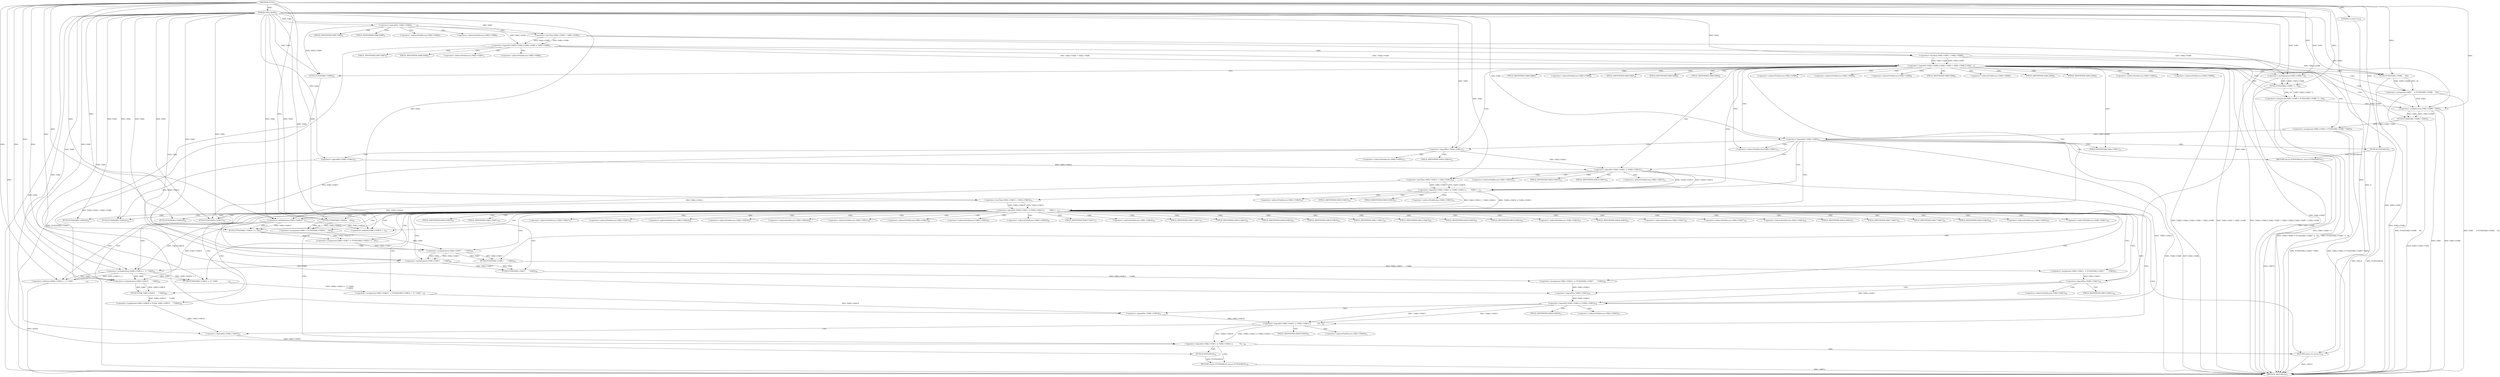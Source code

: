 digraph "FUN1" {  
"8" [label = <(METHOD,FUN1)<SUB>1</SUB>> ]
"206" [label = <(METHOD_RETURN,int)<SUB>1</SUB>> ]
"9" [label = <(PARAM,VAR1 *VAR2)<SUB>1</SUB>> ]
"204" [label = <(RETURN,return 0;,return 0;)<SUB>35</SUB>> ]
"13" [label = <(&lt;operator&gt;.logicalOr,!VAR2-&gt;VAR4 || VAR2-&gt;VAR5 &lt; VAR2-&gt;VAR6 || VAR2-...)<SUB>5</SUB>> ]
"76" [label = <(&lt;operator&gt;.logicalOr,!VAR2-&gt;VAR11 || !VAR2-&gt;VAR12 ||
         VAR2-&gt;...)<SUB>13</SUB>> ]
"205" [label = <(LITERAL,0,return 0;)<SUB>35</SUB>> ]
"34" [label = <(&lt;operator&gt;.assignment,VAR2-&gt;VAR9 = FUN2(VAR2-&gt;VAR6 * 3, 16))<SUB>6</SUB>> ]
"45" [label = <(&lt;operator&gt;.assignment,VAR3     = FUN2(VAR2-&gt;VAR8,    16))<SUB>7</SUB>> ]
"52" [label = <(FUN3,FUN3(VAR2-&gt;VAR4))<SUB>8</SUB>> ]
"56" [label = <(&lt;operator&gt;.assignment,VAR2-&gt;VAR4 = FUN4(VAR2-&gt;VAR9 * VAR3))<SUB>9</SUB>> ]
"102" [label = <(&lt;operator&gt;.assignment,VAR2-&gt;VAR17 = FUN2(VAR2-&gt;VAR14 * 3, 16))<SUB>17</SUB>> ]
"113" [label = <(&lt;operator&gt;.assignment,VAR3 = FUN2(VAR2-&gt;VAR16,    16))<SUB>20</SUB>> ]
"120" [label = <(FUN3,FUN3(VAR2-&gt;VAR11))<SUB>21</SUB>> ]
"124" [label = <(FUN3,FUN3(VAR2-&gt;VAR12))<SUB>22</SUB>> ]
"128" [label = <(FUN3,FUN3(VAR2-&gt;VAR18))<SUB>23</SUB>> ]
"132" [label = <(FUN3,FUN3(VAR2-&gt;VAR19))<SUB>24</SUB>> ]
"136" [label = <(&lt;operator&gt;.assignment,VAR2-&gt;VAR11  = FUN4(VAR2-&gt;VAR17      * VAR3))<SUB>25</SUB>> ]
"146" [label = <(&lt;operator&gt;.assignment,VAR2-&gt;VAR12   = FUN4(VAR2-&gt;VAR17      * VAR3))<SUB>26</SUB>> ]
"156" [label = <(&lt;operator&gt;.assignment,VAR2-&gt;VAR18   = FUN4((VAR2-&gt;VAR14 + 1) * VAR3
 ...)<SUB>27</SUB>> ]
"170" [label = <(&lt;operator&gt;.assignment,VAR2-&gt;VAR19 = FUN4( VAR2-&gt;VAR14      * VAR3))<SUB>29</SUB>> ]
"14" [label = <(&lt;operator&gt;.logicalOr,!VAR2-&gt;VAR4 || VAR2-&gt;VAR5 &lt; VAR2-&gt;VAR6)<SUB>5</SUB>> ]
"26" [label = <(&lt;operator&gt;.lessThan,VAR2-&gt;VAR7 &lt; VAR2-&gt;VAR8)<SUB>5</SUB>> ]
"67" [label = <(&lt;operator&gt;.logicalNot,!VAR2-&gt;VAR4)<SUB>10</SUB>> ]
"77" [label = <(&lt;operator&gt;.logicalOr,!VAR2-&gt;VAR11 || !VAR2-&gt;VAR12 ||
         VAR2-&gt;...)<SUB>13</SUB>> ]
"94" [label = <(&lt;operator&gt;.lessThan,VAR2-&gt;VAR15 &lt; VAR2-&gt;VAR16)<SUB>15</SUB>> ]
"181" [label = <(&lt;operator&gt;.logicalOr,!VAR2-&gt;VAR11 || !VAR2-&gt;VAR12 ||
            !VA...)<SUB>30</SUB>> ]
"15" [label = <(&lt;operator&gt;.logicalNot,!VAR2-&gt;VAR4)<SUB>5</SUB>> ]
"19" [label = <(&lt;operator&gt;.lessThan,VAR2-&gt;VAR5 &lt; VAR2-&gt;VAR6)<SUB>5</SUB>> ]
"38" [label = <(FUN2,FUN2(VAR2-&gt;VAR6 * 3, 16))<SUB>6</SUB>> ]
"47" [label = <(FUN2,FUN2(VAR2-&gt;VAR8,    16))<SUB>7</SUB>> ]
"60" [label = <(FUN4,FUN4(VAR2-&gt;VAR9 * VAR3))<SUB>9</SUB>> ]
"72" [label = <(RETURN,return FUN5(VAR10);,return FUN5(VAR10);)<SUB>11</SUB>> ]
"78" [label = <(&lt;operator&gt;.logicalOr,!VAR2-&gt;VAR11 || !VAR2-&gt;VAR12)<SUB>13</SUB>> ]
"87" [label = <(&lt;operator&gt;.lessThan,VAR2-&gt;VAR13 &lt; VAR2-&gt;VAR14)<SUB>14</SUB>> ]
"106" [label = <(FUN2,FUN2(VAR2-&gt;VAR14 * 3, 16))<SUB>17</SUB>> ]
"115" [label = <(FUN2,FUN2(VAR2-&gt;VAR16,    16))<SUB>20</SUB>> ]
"140" [label = <(FUN4,FUN4(VAR2-&gt;VAR17      * VAR3))<SUB>25</SUB>> ]
"150" [label = <(FUN4,FUN4(VAR2-&gt;VAR17      * VAR3))<SUB>26</SUB>> ]
"160" [label = <(FUN4,FUN4((VAR2-&gt;VAR14 + 1) * VAR3
                 ...)<SUB>27</SUB>> ]
"174" [label = <(FUN4,FUN4( VAR2-&gt;VAR14      * VAR3))<SUB>29</SUB>> ]
"201" [label = <(RETURN,return FUN5(VAR10);,return FUN5(VAR10);)<SUB>32</SUB>> ]
"39" [label = <(&lt;operator&gt;.multiplication,VAR2-&gt;VAR6 * 3)<SUB>6</SUB>> ]
"61" [label = <(&lt;operator&gt;.multiplication,VAR2-&gt;VAR9 * VAR3)<SUB>9</SUB>> ]
"73" [label = <(FUN5,FUN5(VAR10))<SUB>11</SUB>> ]
"79" [label = <(&lt;operator&gt;.logicalNot,!VAR2-&gt;VAR11)<SUB>13</SUB>> ]
"83" [label = <(&lt;operator&gt;.logicalNot,!VAR2-&gt;VAR12)<SUB>13</SUB>> ]
"107" [label = <(&lt;operator&gt;.multiplication,VAR2-&gt;VAR14 * 3)<SUB>17</SUB>> ]
"141" [label = <(&lt;operator&gt;.multiplication,VAR2-&gt;VAR17      * VAR3)<SUB>25</SUB>> ]
"151" [label = <(&lt;operator&gt;.multiplication,VAR2-&gt;VAR17      * VAR3)<SUB>26</SUB>> ]
"161" [label = <(&lt;operator&gt;.addition,(VAR2-&gt;VAR14 + 1) * VAR3
                      ...)<SUB>27</SUB>> ]
"175" [label = <(&lt;operator&gt;.multiplication,VAR2-&gt;VAR14      * VAR3)<SUB>29</SUB>> ]
"182" [label = <(&lt;operator&gt;.logicalOr,!VAR2-&gt;VAR11 || !VAR2-&gt;VAR12 ||
            !VA...)<SUB>30</SUB>> ]
"196" [label = <(&lt;operator&gt;.logicalNot,!VAR2-&gt;VAR19)<SUB>31</SUB>> ]
"202" [label = <(FUN5,FUN5(VAR10))<SUB>32</SUB>> ]
"162" [label = <(&lt;operator&gt;.multiplication,(VAR2-&gt;VAR14 + 1) * VAR3)<SUB>27</SUB>> ]
"183" [label = <(&lt;operator&gt;.logicalOr,!VAR2-&gt;VAR11 || !VAR2-&gt;VAR12)<SUB>30</SUB>> ]
"192" [label = <(&lt;operator&gt;.logicalNot,!VAR2-&gt;VAR18)<SUB>31</SUB>> ]
"163" [label = <(&lt;operator&gt;.addition,VAR2-&gt;VAR14 + 1)<SUB>27</SUB>> ]
"184" [label = <(&lt;operator&gt;.logicalNot,!VAR2-&gt;VAR11)<SUB>30</SUB>> ]
"188" [label = <(&lt;operator&gt;.logicalNot,!VAR2-&gt;VAR12)<SUB>30</SUB>> ]
"27" [label = <(&lt;operator&gt;.indirectFieldAccess,VAR2-&gt;VAR7)<SUB>5</SUB>> ]
"30" [label = <(&lt;operator&gt;.indirectFieldAccess,VAR2-&gt;VAR8)<SUB>5</SUB>> ]
"35" [label = <(&lt;operator&gt;.indirectFieldAccess,VAR2-&gt;VAR9)<SUB>6</SUB>> ]
"53" [label = <(&lt;operator&gt;.indirectFieldAccess,VAR2-&gt;VAR4)<SUB>8</SUB>> ]
"57" [label = <(&lt;operator&gt;.indirectFieldAccess,VAR2-&gt;VAR4)<SUB>9</SUB>> ]
"95" [label = <(&lt;operator&gt;.indirectFieldAccess,VAR2-&gt;VAR15)<SUB>15</SUB>> ]
"98" [label = <(&lt;operator&gt;.indirectFieldAccess,VAR2-&gt;VAR16)<SUB>15</SUB>> ]
"103" [label = <(&lt;operator&gt;.indirectFieldAccess,VAR2-&gt;VAR17)<SUB>17</SUB>> ]
"121" [label = <(&lt;operator&gt;.indirectFieldAccess,VAR2-&gt;VAR11)<SUB>21</SUB>> ]
"125" [label = <(&lt;operator&gt;.indirectFieldAccess,VAR2-&gt;VAR12)<SUB>22</SUB>> ]
"129" [label = <(&lt;operator&gt;.indirectFieldAccess,VAR2-&gt;VAR18)<SUB>23</SUB>> ]
"133" [label = <(&lt;operator&gt;.indirectFieldAccess,VAR2-&gt;VAR19)<SUB>24</SUB>> ]
"137" [label = <(&lt;operator&gt;.indirectFieldAccess,VAR2-&gt;VAR11)<SUB>25</SUB>> ]
"147" [label = <(&lt;operator&gt;.indirectFieldAccess,VAR2-&gt;VAR12)<SUB>26</SUB>> ]
"157" [label = <(&lt;operator&gt;.indirectFieldAccess,VAR2-&gt;VAR18)<SUB>27</SUB>> ]
"171" [label = <(&lt;operator&gt;.indirectFieldAccess,VAR2-&gt;VAR19)<SUB>29</SUB>> ]
"20" [label = <(&lt;operator&gt;.indirectFieldAccess,VAR2-&gt;VAR5)<SUB>5</SUB>> ]
"23" [label = <(&lt;operator&gt;.indirectFieldAccess,VAR2-&gt;VAR6)<SUB>5</SUB>> ]
"29" [label = <(FIELD_IDENTIFIER,VAR7,VAR7)<SUB>5</SUB>> ]
"32" [label = <(FIELD_IDENTIFIER,VAR8,VAR8)<SUB>5</SUB>> ]
"37" [label = <(FIELD_IDENTIFIER,VAR9,VAR9)<SUB>6</SUB>> ]
"48" [label = <(&lt;operator&gt;.indirectFieldAccess,VAR2-&gt;VAR8)<SUB>7</SUB>> ]
"55" [label = <(FIELD_IDENTIFIER,VAR4,VAR4)<SUB>8</SUB>> ]
"59" [label = <(FIELD_IDENTIFIER,VAR4,VAR4)<SUB>9</SUB>> ]
"68" [label = <(&lt;operator&gt;.indirectFieldAccess,VAR2-&gt;VAR4)<SUB>10</SUB>> ]
"88" [label = <(&lt;operator&gt;.indirectFieldAccess,VAR2-&gt;VAR13)<SUB>14</SUB>> ]
"91" [label = <(&lt;operator&gt;.indirectFieldAccess,VAR2-&gt;VAR14)<SUB>14</SUB>> ]
"97" [label = <(FIELD_IDENTIFIER,VAR15,VAR15)<SUB>15</SUB>> ]
"100" [label = <(FIELD_IDENTIFIER,VAR16,VAR16)<SUB>15</SUB>> ]
"105" [label = <(FIELD_IDENTIFIER,VAR17,VAR17)<SUB>17</SUB>> ]
"116" [label = <(&lt;operator&gt;.indirectFieldAccess,VAR2-&gt;VAR16)<SUB>20</SUB>> ]
"123" [label = <(FIELD_IDENTIFIER,VAR11,VAR11)<SUB>21</SUB>> ]
"127" [label = <(FIELD_IDENTIFIER,VAR12,VAR12)<SUB>22</SUB>> ]
"131" [label = <(FIELD_IDENTIFIER,VAR18,VAR18)<SUB>23</SUB>> ]
"135" [label = <(FIELD_IDENTIFIER,VAR19,VAR19)<SUB>24</SUB>> ]
"139" [label = <(FIELD_IDENTIFIER,VAR11,VAR11)<SUB>25</SUB>> ]
"149" [label = <(FIELD_IDENTIFIER,VAR12,VAR12)<SUB>26</SUB>> ]
"159" [label = <(FIELD_IDENTIFIER,VAR18,VAR18)<SUB>27</SUB>> ]
"173" [label = <(FIELD_IDENTIFIER,VAR19,VAR19)<SUB>29</SUB>> ]
"22" [label = <(FIELD_IDENTIFIER,VAR5,VAR5)<SUB>5</SUB>> ]
"25" [label = <(FIELD_IDENTIFIER,VAR6,VAR6)<SUB>5</SUB>> ]
"40" [label = <(&lt;operator&gt;.indirectFieldAccess,VAR2-&gt;VAR6)<SUB>6</SUB>> ]
"50" [label = <(FIELD_IDENTIFIER,VAR8,VAR8)<SUB>7</SUB>> ]
"62" [label = <(&lt;operator&gt;.indirectFieldAccess,VAR2-&gt;VAR9)<SUB>9</SUB>> ]
"70" [label = <(FIELD_IDENTIFIER,VAR4,VAR4)<SUB>10</SUB>> ]
"80" [label = <(&lt;operator&gt;.indirectFieldAccess,VAR2-&gt;VAR11)<SUB>13</SUB>> ]
"84" [label = <(&lt;operator&gt;.indirectFieldAccess,VAR2-&gt;VAR12)<SUB>13</SUB>> ]
"90" [label = <(FIELD_IDENTIFIER,VAR13,VAR13)<SUB>14</SUB>> ]
"93" [label = <(FIELD_IDENTIFIER,VAR14,VAR14)<SUB>14</SUB>> ]
"108" [label = <(&lt;operator&gt;.indirectFieldAccess,VAR2-&gt;VAR14)<SUB>17</SUB>> ]
"118" [label = <(FIELD_IDENTIFIER,VAR16,VAR16)<SUB>20</SUB>> ]
"142" [label = <(&lt;operator&gt;.indirectFieldAccess,VAR2-&gt;VAR17)<SUB>25</SUB>> ]
"152" [label = <(&lt;operator&gt;.indirectFieldAccess,VAR2-&gt;VAR17)<SUB>26</SUB>> ]
"176" [label = <(&lt;operator&gt;.indirectFieldAccess,VAR2-&gt;VAR14)<SUB>29</SUB>> ]
"197" [label = <(&lt;operator&gt;.indirectFieldAccess,VAR2-&gt;VAR19)<SUB>31</SUB>> ]
"42" [label = <(FIELD_IDENTIFIER,VAR6,VAR6)<SUB>6</SUB>> ]
"64" [label = <(FIELD_IDENTIFIER,VAR9,VAR9)<SUB>9</SUB>> ]
"82" [label = <(FIELD_IDENTIFIER,VAR11,VAR11)<SUB>13</SUB>> ]
"86" [label = <(FIELD_IDENTIFIER,VAR12,VAR12)<SUB>13</SUB>> ]
"110" [label = <(FIELD_IDENTIFIER,VAR14,VAR14)<SUB>17</SUB>> ]
"144" [label = <(FIELD_IDENTIFIER,VAR17,VAR17)<SUB>25</SUB>> ]
"154" [label = <(FIELD_IDENTIFIER,VAR17,VAR17)<SUB>26</SUB>> ]
"178" [label = <(FIELD_IDENTIFIER,VAR14,VAR14)<SUB>29</SUB>> ]
"193" [label = <(&lt;operator&gt;.indirectFieldAccess,VAR2-&gt;VAR18)<SUB>31</SUB>> ]
"199" [label = <(FIELD_IDENTIFIER,VAR19,VAR19)<SUB>31</SUB>> ]
"164" [label = <(&lt;operator&gt;.indirectFieldAccess,VAR2-&gt;VAR14)<SUB>27</SUB>> ]
"185" [label = <(&lt;operator&gt;.indirectFieldAccess,VAR2-&gt;VAR11)<SUB>30</SUB>> ]
"189" [label = <(&lt;operator&gt;.indirectFieldAccess,VAR2-&gt;VAR12)<SUB>30</SUB>> ]
"195" [label = <(FIELD_IDENTIFIER,VAR18,VAR18)<SUB>31</SUB>> ]
"166" [label = <(FIELD_IDENTIFIER,VAR14,VAR14)<SUB>27</SUB>> ]
"187" [label = <(FIELD_IDENTIFIER,VAR11,VAR11)<SUB>30</SUB>> ]
"191" [label = <(FIELD_IDENTIFIER,VAR12,VAR12)<SUB>30</SUB>> ]
  "204" -> "206"  [ label = "DDG: &lt;RET&gt;"] 
  "201" -> "206"  [ label = "DDG: &lt;RET&gt;"] 
  "72" -> "206"  [ label = "DDG: &lt;RET&gt;"] 
  "9" -> "206"  [ label = "DDG: VAR2"] 
  "19" -> "206"  [ label = "DDG: VAR2-&gt;VAR5"] 
  "14" -> "206"  [ label = "DDG: VAR2-&gt;VAR5 &lt; VAR2-&gt;VAR6"] 
  "13" -> "206"  [ label = "DDG: !VAR2-&gt;VAR4 || VAR2-&gt;VAR5 &lt; VAR2-&gt;VAR6"] 
  "26" -> "206"  [ label = "DDG: VAR2-&gt;VAR7"] 
  "13" -> "206"  [ label = "DDG: VAR2-&gt;VAR7 &lt; VAR2-&gt;VAR8"] 
  "13" -> "206"  [ label = "DDG: !VAR2-&gt;VAR4 || VAR2-&gt;VAR5 &lt; VAR2-&gt;VAR6 || VAR2-&gt;VAR7 &lt; VAR2-&gt;VAR8"] 
  "39" -> "206"  [ label = "DDG: VAR2-&gt;VAR6"] 
  "38" -> "206"  [ label = "DDG: VAR2-&gt;VAR6 * 3"] 
  "34" -> "206"  [ label = "DDG: FUN2(VAR2-&gt;VAR6 * 3, 16)"] 
  "34" -> "206"  [ label = "DDG: VAR2-&gt;VAR9 = FUN2(VAR2-&gt;VAR6 * 3, 16)"] 
  "47" -> "206"  [ label = "DDG: VAR2-&gt;VAR8"] 
  "45" -> "206"  [ label = "DDG: FUN2(VAR2-&gt;VAR8,    16)"] 
  "45" -> "206"  [ label = "DDG: VAR3     = FUN2(VAR2-&gt;VAR8,    16)"] 
  "52" -> "206"  [ label = "DDG: FUN3(VAR2-&gt;VAR4)"] 
  "61" -> "206"  [ label = "DDG: VAR2-&gt;VAR9"] 
  "61" -> "206"  [ label = "DDG: VAR3"] 
  "60" -> "206"  [ label = "DDG: VAR2-&gt;VAR9 * VAR3"] 
  "56" -> "206"  [ label = "DDG: FUN4(VAR2-&gt;VAR9 * VAR3)"] 
  "56" -> "206"  [ label = "DDG: VAR2-&gt;VAR4 = FUN4(VAR2-&gt;VAR9 * VAR3)"] 
  "67" -> "206"  [ label = "DDG: VAR2-&gt;VAR4"] 
  "67" -> "206"  [ label = "DDG: !VAR2-&gt;VAR4"] 
  "73" -> "206"  [ label = "DDG: VAR10"] 
  "73" -> "206"  [ label = "DDG: FUN5(VAR10)"] 
  "161" -> "206"  [ label = "DDG: VAR20"] 
  "8" -> "9"  [ label = "DDG: "] 
  "205" -> "204"  [ label = "DDG: 0"] 
  "8" -> "204"  [ label = "DDG: "] 
  "8" -> "205"  [ label = "DDG: "] 
  "14" -> "13"  [ label = "DDG: !VAR2-&gt;VAR4"] 
  "14" -> "13"  [ label = "DDG: VAR2-&gt;VAR5 &lt; VAR2-&gt;VAR6"] 
  "26" -> "13"  [ label = "DDG: VAR2-&gt;VAR7"] 
  "26" -> "13"  [ label = "DDG: VAR2-&gt;VAR8"] 
  "38" -> "34"  [ label = "DDG: VAR2-&gt;VAR6 * 3"] 
  "38" -> "34"  [ label = "DDG: 16"] 
  "47" -> "45"  [ label = "DDG: VAR2-&gt;VAR8"] 
  "47" -> "45"  [ label = "DDG: 16"] 
  "60" -> "56"  [ label = "DDG: VAR2-&gt;VAR9 * VAR3"] 
  "77" -> "76"  [ label = "DDG: !VAR2-&gt;VAR11 || !VAR2-&gt;VAR12"] 
  "77" -> "76"  [ label = "DDG: VAR2-&gt;VAR13 &lt; VAR2-&gt;VAR14"] 
  "94" -> "76"  [ label = "DDG: VAR2-&gt;VAR15"] 
  "94" -> "76"  [ label = "DDG: VAR2-&gt;VAR16"] 
  "106" -> "102"  [ label = "DDG: VAR2-&gt;VAR14 * 3"] 
  "106" -> "102"  [ label = "DDG: 16"] 
  "115" -> "113"  [ label = "DDG: VAR2-&gt;VAR16"] 
  "115" -> "113"  [ label = "DDG: 16"] 
  "140" -> "136"  [ label = "DDG: VAR2-&gt;VAR17      * VAR3"] 
  "150" -> "146"  [ label = "DDG: VAR2-&gt;VAR17      * VAR3"] 
  "160" -> "156"  [ label = "DDG: (VAR2-&gt;VAR14 + 1) * VAR3
                                    + VAR20"] 
  "174" -> "170"  [ label = "DDG: VAR2-&gt;VAR14      * VAR3"] 
  "15" -> "14"  [ label = "DDG: VAR2-&gt;VAR4"] 
  "19" -> "14"  [ label = "DDG: VAR2-&gt;VAR5"] 
  "19" -> "14"  [ label = "DDG: VAR2-&gt;VAR6"] 
  "9" -> "26"  [ label = "DDG: VAR2"] 
  "9" -> "52"  [ label = "DDG: VAR2"] 
  "15" -> "52"  [ label = "DDG: VAR2-&gt;VAR4"] 
  "78" -> "77"  [ label = "DDG: !VAR2-&gt;VAR11"] 
  "78" -> "77"  [ label = "DDG: !VAR2-&gt;VAR12"] 
  "87" -> "77"  [ label = "DDG: VAR2-&gt;VAR13"] 
  "87" -> "77"  [ label = "DDG: VAR2-&gt;VAR14"] 
  "9" -> "94"  [ label = "DDG: VAR2"] 
  "9" -> "120"  [ label = "DDG: VAR2"] 
  "79" -> "120"  [ label = "DDG: VAR2-&gt;VAR11"] 
  "9" -> "124"  [ label = "DDG: VAR2"] 
  "83" -> "124"  [ label = "DDG: VAR2-&gt;VAR12"] 
  "9" -> "128"  [ label = "DDG: VAR2"] 
  "9" -> "132"  [ label = "DDG: VAR2"] 
  "9" -> "15"  [ label = "DDG: VAR2"] 
  "9" -> "19"  [ label = "DDG: VAR2"] 
  "39" -> "38"  [ label = "DDG: VAR2-&gt;VAR6"] 
  "39" -> "38"  [ label = "DDG: 3"] 
  "8" -> "38"  [ label = "DDG: "] 
  "9" -> "47"  [ label = "DDG: VAR2"] 
  "26" -> "47"  [ label = "DDG: VAR2-&gt;VAR8"] 
  "8" -> "47"  [ label = "DDG: "] 
  "61" -> "60"  [ label = "DDG: VAR2-&gt;VAR9"] 
  "61" -> "60"  [ label = "DDG: VAR3"] 
  "9" -> "67"  [ label = "DDG: VAR2"] 
  "56" -> "67"  [ label = "DDG: VAR2-&gt;VAR4"] 
  "73" -> "72"  [ label = "DDG: FUN5(VAR10)"] 
  "79" -> "78"  [ label = "DDG: VAR2-&gt;VAR11"] 
  "83" -> "78"  [ label = "DDG: VAR2-&gt;VAR12"] 
  "9" -> "87"  [ label = "DDG: VAR2"] 
  "107" -> "106"  [ label = "DDG: VAR2-&gt;VAR14"] 
  "107" -> "106"  [ label = "DDG: 3"] 
  "8" -> "106"  [ label = "DDG: "] 
  "9" -> "115"  [ label = "DDG: VAR2"] 
  "94" -> "115"  [ label = "DDG: VAR2-&gt;VAR16"] 
  "8" -> "115"  [ label = "DDG: "] 
  "141" -> "140"  [ label = "DDG: VAR2-&gt;VAR17"] 
  "141" -> "140"  [ label = "DDG: VAR3"] 
  "151" -> "150"  [ label = "DDG: VAR2-&gt;VAR17"] 
  "151" -> "150"  [ label = "DDG: VAR3"] 
  "162" -> "160"  [ label = "DDG: VAR2-&gt;VAR14 + 1"] 
  "162" -> "160"  [ label = "DDG: VAR3"] 
  "8" -> "160"  [ label = "DDG: "] 
  "175" -> "174"  [ label = "DDG: VAR2-&gt;VAR14"] 
  "175" -> "174"  [ label = "DDG: VAR3"] 
  "182" -> "181"  [ label = "DDG: !VAR2-&gt;VAR11 || !VAR2-&gt;VAR12"] 
  "182" -> "181"  [ label = "DDG: !VAR2-&gt;VAR18"] 
  "196" -> "181"  [ label = "DDG: VAR2-&gt;VAR19"] 
  "202" -> "201"  [ label = "DDG: FUN5(VAR10)"] 
  "9" -> "39"  [ label = "DDG: VAR2"] 
  "19" -> "39"  [ label = "DDG: VAR2-&gt;VAR6"] 
  "8" -> "39"  [ label = "DDG: "] 
  "9" -> "61"  [ label = "DDG: VAR2"] 
  "34" -> "61"  [ label = "DDG: VAR2-&gt;VAR9"] 
  "45" -> "61"  [ label = "DDG: VAR3"] 
  "8" -> "61"  [ label = "DDG: "] 
  "9" -> "79"  [ label = "DDG: VAR2"] 
  "9" -> "83"  [ label = "DDG: VAR2"] 
  "9" -> "107"  [ label = "DDG: VAR2"] 
  "87" -> "107"  [ label = "DDG: VAR2-&gt;VAR14"] 
  "8" -> "107"  [ label = "DDG: "] 
  "9" -> "141"  [ label = "DDG: VAR2"] 
  "102" -> "141"  [ label = "DDG: VAR2-&gt;VAR17"] 
  "113" -> "141"  [ label = "DDG: VAR3"] 
  "8" -> "141"  [ label = "DDG: "] 
  "9" -> "151"  [ label = "DDG: VAR2"] 
  "141" -> "151"  [ label = "DDG: VAR2-&gt;VAR17"] 
  "141" -> "151"  [ label = "DDG: VAR3"] 
  "8" -> "151"  [ label = "DDG: "] 
  "162" -> "161"  [ label = "DDG: VAR2-&gt;VAR14 + 1"] 
  "162" -> "161"  [ label = "DDG: VAR3"] 
  "8" -> "161"  [ label = "DDG: "] 
  "9" -> "175"  [ label = "DDG: VAR2"] 
  "107" -> "175"  [ label = "DDG: VAR2-&gt;VAR14"] 
  "162" -> "175"  [ label = "DDG: VAR3"] 
  "8" -> "175"  [ label = "DDG: "] 
  "183" -> "182"  [ label = "DDG: !VAR2-&gt;VAR11"] 
  "183" -> "182"  [ label = "DDG: !VAR2-&gt;VAR12"] 
  "192" -> "182"  [ label = "DDG: VAR2-&gt;VAR18"] 
  "9" -> "196"  [ label = "DDG: VAR2"] 
  "170" -> "196"  [ label = "DDG: VAR2-&gt;VAR19"] 
  "8" -> "73"  [ label = "DDG: "] 
  "9" -> "162"  [ label = "DDG: VAR2"] 
  "107" -> "162"  [ label = "DDG: VAR2-&gt;VAR14"] 
  "8" -> "162"  [ label = "DDG: "] 
  "151" -> "162"  [ label = "DDG: VAR3"] 
  "184" -> "183"  [ label = "DDG: VAR2-&gt;VAR11"] 
  "78" -> "183"  [ label = "DDG: !VAR2-&gt;VAR12"] 
  "188" -> "183"  [ label = "DDG: VAR2-&gt;VAR12"] 
  "9" -> "192"  [ label = "DDG: VAR2"] 
  "156" -> "192"  [ label = "DDG: VAR2-&gt;VAR18"] 
  "8" -> "202"  [ label = "DDG: "] 
  "9" -> "163"  [ label = "DDG: VAR2"] 
  "107" -> "163"  [ label = "DDG: VAR2-&gt;VAR14"] 
  "8" -> "163"  [ label = "DDG: "] 
  "9" -> "184"  [ label = "DDG: VAR2"] 
  "136" -> "184"  [ label = "DDG: VAR2-&gt;VAR11"] 
  "9" -> "188"  [ label = "DDG: VAR2"] 
  "146" -> "188"  [ label = "DDG: VAR2-&gt;VAR12"] 
  "13" -> "34"  [ label = "CDG: "] 
  "13" -> "68"  [ label = "CDG: "] 
  "13" -> "60"  [ label = "CDG: "] 
  "13" -> "77"  [ label = "CDG: "] 
  "13" -> "64"  [ label = "CDG: "] 
  "13" -> "42"  [ label = "CDG: "] 
  "13" -> "57"  [ label = "CDG: "] 
  "13" -> "52"  [ label = "CDG: "] 
  "13" -> "37"  [ label = "CDG: "] 
  "13" -> "38"  [ label = "CDG: "] 
  "13" -> "56"  [ label = "CDG: "] 
  "13" -> "67"  [ label = "CDG: "] 
  "13" -> "40"  [ label = "CDG: "] 
  "13" -> "76"  [ label = "CDG: "] 
  "13" -> "50"  [ label = "CDG: "] 
  "13" -> "59"  [ label = "CDG: "] 
  "13" -> "35"  [ label = "CDG: "] 
  "13" -> "79"  [ label = "CDG: "] 
  "13" -> "80"  [ label = "CDG: "] 
  "13" -> "61"  [ label = "CDG: "] 
  "13" -> "70"  [ label = "CDG: "] 
  "13" -> "47"  [ label = "CDG: "] 
  "13" -> "48"  [ label = "CDG: "] 
  "13" -> "45"  [ label = "CDG: "] 
  "13" -> "82"  [ label = "CDG: "] 
  "13" -> "53"  [ label = "CDG: "] 
  "13" -> "55"  [ label = "CDG: "] 
  "13" -> "78"  [ label = "CDG: "] 
  "13" -> "62"  [ label = "CDG: "] 
  "13" -> "39"  [ label = "CDG: "] 
  "76" -> "107"  [ label = "CDG: "] 
  "76" -> "115"  [ label = "CDG: "] 
  "76" -> "120"  [ label = "CDG: "] 
  "76" -> "113"  [ label = "CDG: "] 
  "76" -> "136"  [ label = "CDG: "] 
  "76" -> "154"  [ label = "CDG: "] 
  "76" -> "146"  [ label = "CDG: "] 
  "76" -> "128"  [ label = "CDG: "] 
  "76" -> "161"  [ label = "CDG: "] 
  "76" -> "163"  [ label = "CDG: "] 
  "76" -> "102"  [ label = "CDG: "] 
  "76" -> "131"  [ label = "CDG: "] 
  "76" -> "178"  [ label = "CDG: "] 
  "76" -> "149"  [ label = "CDG: "] 
  "76" -> "103"  [ label = "CDG: "] 
  "76" -> "132"  [ label = "CDG: "] 
  "76" -> "150"  [ label = "CDG: "] 
  "76" -> "185"  [ label = "CDG: "] 
  "76" -> "151"  [ label = "CDG: "] 
  "76" -> "121"  [ label = "CDG: "] 
  "76" -> "162"  [ label = "CDG: "] 
  "76" -> "204"  [ label = "CDG: "] 
  "76" -> "170"  [ label = "CDG: "] 
  "76" -> "144"  [ label = "CDG: "] 
  "76" -> "129"  [ label = "CDG: "] 
  "76" -> "181"  [ label = "CDG: "] 
  "76" -> "187"  [ label = "CDG: "] 
  "76" -> "184"  [ label = "CDG: "] 
  "76" -> "173"  [ label = "CDG: "] 
  "76" -> "137"  [ label = "CDG: "] 
  "76" -> "152"  [ label = "CDG: "] 
  "76" -> "118"  [ label = "CDG: "] 
  "76" -> "174"  [ label = "CDG: "] 
  "76" -> "182"  [ label = "CDG: "] 
  "76" -> "164"  [ label = "CDG: "] 
  "76" -> "127"  [ label = "CDG: "] 
  "76" -> "139"  [ label = "CDG: "] 
  "76" -> "108"  [ label = "CDG: "] 
  "76" -> "171"  [ label = "CDG: "] 
  "76" -> "160"  [ label = "CDG: "] 
  "76" -> "141"  [ label = "CDG: "] 
  "76" -> "183"  [ label = "CDG: "] 
  "76" -> "116"  [ label = "CDG: "] 
  "76" -> "166"  [ label = "CDG: "] 
  "76" -> "142"  [ label = "CDG: "] 
  "76" -> "123"  [ label = "CDG: "] 
  "76" -> "106"  [ label = "CDG: "] 
  "76" -> "157"  [ label = "CDG: "] 
  "76" -> "159"  [ label = "CDG: "] 
  "76" -> "176"  [ label = "CDG: "] 
  "76" -> "140"  [ label = "CDG: "] 
  "76" -> "105"  [ label = "CDG: "] 
  "76" -> "147"  [ label = "CDG: "] 
  "76" -> "135"  [ label = "CDG: "] 
  "76" -> "110"  [ label = "CDG: "] 
  "76" -> "175"  [ label = "CDG: "] 
  "76" -> "156"  [ label = "CDG: "] 
  "76" -> "124"  [ label = "CDG: "] 
  "76" -> "125"  [ label = "CDG: "] 
  "76" -> "133"  [ label = "CDG: "] 
  "14" -> "30"  [ label = "CDG: "] 
  "14" -> "26"  [ label = "CDG: "] 
  "14" -> "27"  [ label = "CDG: "] 
  "14" -> "32"  [ label = "CDG: "] 
  "14" -> "29"  [ label = "CDG: "] 
  "77" -> "94"  [ label = "CDG: "] 
  "77" -> "98"  [ label = "CDG: "] 
  "77" -> "95"  [ label = "CDG: "] 
  "77" -> "97"  [ label = "CDG: "] 
  "77" -> "100"  [ label = "CDG: "] 
  "15" -> "19"  [ label = "CDG: "] 
  "15" -> "20"  [ label = "CDG: "] 
  "15" -> "25"  [ label = "CDG: "] 
  "15" -> "22"  [ label = "CDG: "] 
  "15" -> "23"  [ label = "CDG: "] 
  "67" -> "73"  [ label = "CDG: "] 
  "67" -> "77"  [ label = "CDG: "] 
  "67" -> "76"  [ label = "CDG: "] 
  "67" -> "79"  [ label = "CDG: "] 
  "67" -> "80"  [ label = "CDG: "] 
  "67" -> "72"  [ label = "CDG: "] 
  "67" -> "82"  [ label = "CDG: "] 
  "67" -> "78"  [ label = "CDG: "] 
  "78" -> "87"  [ label = "CDG: "] 
  "78" -> "91"  [ label = "CDG: "] 
  "78" -> "93"  [ label = "CDG: "] 
  "78" -> "90"  [ label = "CDG: "] 
  "78" -> "88"  [ label = "CDG: "] 
  "181" -> "204"  [ label = "CDG: "] 
  "181" -> "202"  [ label = "CDG: "] 
  "181" -> "201"  [ label = "CDG: "] 
  "79" -> "84"  [ label = "CDG: "] 
  "79" -> "86"  [ label = "CDG: "] 
  "79" -> "83"  [ label = "CDG: "] 
  "182" -> "196"  [ label = "CDG: "] 
  "182" -> "197"  [ label = "CDG: "] 
  "182" -> "199"  [ label = "CDG: "] 
  "183" -> "192"  [ label = "CDG: "] 
  "183" -> "195"  [ label = "CDG: "] 
  "183" -> "193"  [ label = "CDG: "] 
  "184" -> "188"  [ label = "CDG: "] 
  "184" -> "189"  [ label = "CDG: "] 
  "184" -> "191"  [ label = "CDG: "] 
}
